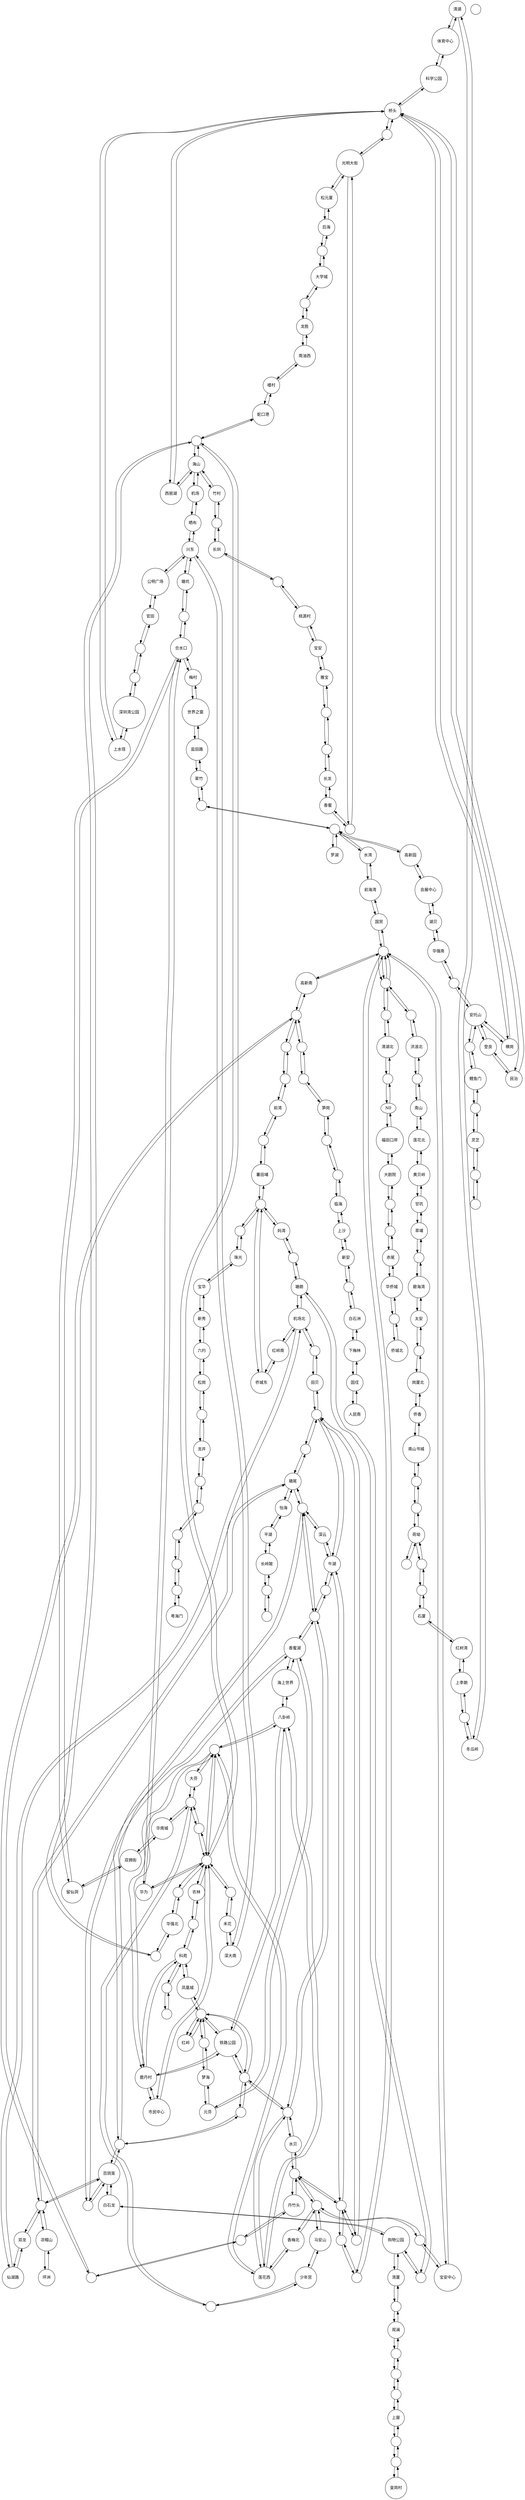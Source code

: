 digraph G {
N1 [shape=circle, label="清湖"];
N2 [shape=circle, label="机场"];
N3 [shape=circle, label="科苑"];
N4 [shape=circle, label="石厦"];
N5 [shape=circle, label="马安山"];
N6 [shape=circle, label="梅村"];
N7 [shape=circle, label="深云"];
N8 [shape=circle, label="体育中心"];
N9 [shape=circle, label="碧海湾"];
N10 [shape=circle, label="科学公园"];
N11 [shape=circle, label="宝安"];
N12 [shape=circle, label="海上世界"];
N13 [shape=circle, label="岗厦北"];
N14 [shape=circle, label="公明广场"];
N15 [shape=circle, label="白石洲"];
N16 [shape=circle, label="华南城"];
N17 [shape=circle, label="香梅北"];
N18 [shape=circle, label="莲花北"];
N19 [shape=circle, label="上屋"];
N20 [shape=circle, label="海山"];
N21 [shape=circle, label="后海"];
N22 [shape=circle, label="怡海"];
N23 [shape=circle, label="红岭南"];
N24 [shape=circle, label="水贝"];
N25 [shape=circle, label="冬瓜岭"];
N26 [shape=circle, label="机场北"];
N27 [shape=circle, label="田贝"];
N28 [shape=circle, label="笋岗"];
N29 [shape=circle, label="华为"];
N30 [shape=circle, label="农林"];
N31 [shape=circle, label="上沙"];
N32 [shape=circle, label="凉帽山"];
N33 [shape=circle, label="国贸"];
N34 [shape=circle, label="长岭陂"];
N35 [shape=circle, label="人民南"];
N36 [shape=circle, label="双拥街"];
N37 [shape=circle, label="香蜜"];
N38 [shape=circle, label="妈湾"];
N39 [shape=circle, label="百鸽笼"];
N40 [shape=circle, label="大剧院"];
N41 [shape=circle, label="竹村"];
N42 [shape=circle, label="登良"];
N43 [shape=circle, label="宝华"];
N44 [shape=circle, label="丹竹头"];
N45 [shape=circle, label="雅宝"];
N46 [shape=circle, label="蛇口港"];
N47 [shape=circle, label="高新南"];
N48 [shape=circle, label="民治"];
N49 [shape=circle, label="临海"];
N50 [shape=circle, label="甘坑"];
N51 [shape=circle, label="凤凰城"];
N52 [shape=circle, label="皇岗村"];
N53 [shape=circle, label="盐田路"];
N54 [shape=circle, label="龙井"];
N55 [shape=circle, label="荷坳"];
N56 [shape=circle, label="松岗"];
N57 [shape=circle, label="横岗"];
N58 [shape=circle, label="新安"];
N59 [shape=circle, label="上李朗"];
N60 [shape=circle, label="桥头"];
N61 [shape=circle, label="前海湾"];
N62 [shape=circle, label="塘朗"];
N63 [shape=circle, label="太安"];
N64 [shape=circle, label="楼村"];
N65 [shape=circle, label="粤海门"];
N66 [shape=circle, label="双龙"];
N67 [shape=circle, label="晒布"];
N68 [shape=circle, label="红树湾"];
N69 [shape=circle, label="塘尾"];
N70 [shape=circle, label="红岭"];
N71 [shape=circle, label="福田口岸"];
N72 [shape=circle, label="清湖北"];
N73 [shape=circle, label="龙胜"];
N74 [shape=circle, label="南山书城"];
N75 [shape=circle, label="薯田埔"];
N76 [shape=circle, label="长龙"];
N77 [shape=circle, label="铁路公园"];
N78 [shape=circle, label="会展中心"];
N79 [shape=circle, label="兴东"];
N80 [shape=circle, label="世界之窗"];
N81 [shape=circle, label="桃源村"];
N82 [shape=circle, label="水湾"];
N83 [shape=circle, label="大学城"];
N84 [shape=circle, label="南油西"];
N85 [shape=circle, label="深大南"];
N86 [shape=circle, label="华侨城"];
N87 [shape=circle, label="松元厦"];
N88 [shape=circle, label="梦海"];
N89 [shape=circle, label="赤尾"];
N90 [shape=circle, label="观澜"];
N91 [shape=circle, label="仙湖路"];
N92 [shape=circle, label="翠竹"];
N93 [shape=circle, label="珠光"];
N94 [shape=circle, label="大芬"];
N95 [shape=circle, label="莲花西"];
N96 [shape=circle, label="少年宫"];
N97 [shape=circle, label="下梅林"];
N98 [shape=circle, label="禾花"];
N99 [shape=circle, label="侨城东"];
N100 [shape=circle, label="草埔"];
N101 [shape=circle, label="光明大街"];
N102 [shape=circle, label="前湾"];
N103 [shape=circle, label="上水径"];
N104 [shape=circle, label="鲤鱼门"];
N105 [shape=circle, label="坪洲"];
N106 [shape=circle, label="罗湖"];
N107 [shape=circle, label="西丽湖"];
N108 [shape=circle, label="南山"];
N109 [shape=circle, label="官田"];
N110 [shape=circle, label="高新园"];
N111 [shape=circle, label="留仙洞"];
N112 [shape=circle, label="侨香"];
N113 [shape=circle, label="合水口"];
N114 [shape=circle, label="安托山"];
N115 [shape=circle, label="宝安中心"];
N116 [shape=circle, label="白石龙"];
N117 [shape=circle, label="湖贝"];
N118 [shape=circle, label="洪浪北"];
N119 [shape=circle, label="元芬"];
N120 [shape=circle, label="华强南"];
N121 [shape=circle, label="灵芝"];
N122 [shape=circle, label="固戍"];
N123 [shape=circle, label="平湖"];
N124 [shape=circle, label="鹿丹村"];
N125 [shape=circle, label="购物公园"];
N126 [shape=circle, label="黄贝岭"];
N127 [shape=circle, label="长圳"];
N128 [shape=circle, label="湾厦"];
N129 [shape=circle, label="新秀"];
N130 [shape=circle, label="六约"];
N131 [shape=circle, label="塘坑"];
N132 [shape=circle, label="侨城北"];
N133 [shape=circle, label="牛湖"];
N134 [shape=circle, label="八卦岭"];
N135 [shape=circle, label="市民中心"];
N136 [shape=circle, label="香蜜湖"];
N137 [shape=circle, label="华强北"];
N138 [shape=circle, label="深圳湾公园"];
N139 [shape=circle, label=""];
N140 [shape=circle, label=""];
N141 [shape=circle, label=""];
N142 [shape=circle, label=""];
N143 [shape=circle, label=""];
N144 [shape=circle, label=""];
N145 [shape=circle, label=""];
N146 [shape=circle, label=""];
N147 [shape=circle, label=""];
N148 [shape=circle, label=""];
N149 [shape=circle, label=""];
N150 [shape=circle, label=""];
N151 [shape=circle, label=""];
N152 [shape=circle, label=""];
N153 [shape=circle, label=""];
N154 [shape=circle, label=""];
N155 [shape=circle, label=""];
N156 [shape=circle, label=""];
N157 [shape=circle, label=""];
N158 [shape=circle, label=""];
N159 [shape=circle, label=""];
N160 [shape=circle, label=""];
N161 [shape=circle, label=""];
N162 [shape=circle, label=""];
N163 [shape=circle, label=""];
N164 [shape=circle, label=""];
N165 [shape=circle, label=""];
N166 [shape=circle, label=""];
N167 [shape=circle, label=""];
N168 [shape=circle, label=""];
N169 [shape=circle, label=""];
N170 [shape=circle, label=""];
N171 [shape=circle, label=""];
N172 [shape=circle, label=""];
N173 [shape=circle, label=""];
N174 [shape=circle, label=""];
N175 [shape=circle, label=""];
N176 [shape=circle, label=""];
N177 [shape=circle, label=""];
N178 [shape=circle, label=""];
N179 [shape=circle, label=""];
N180 [shape=circle, label=""];
N181 [shape=circle, label=""];
N182 [shape=circle, label=""];
N183 [shape=circle, label=""];
N184 [shape=circle, label=""];
N185 [shape=circle, label=""];
N186 [shape=circle, label=""];
N187 [shape=circle, label=""];
N188 [shape=circle, label=""];
N189 [shape=circle, label=""];
N190 [shape=circle, label=""];
N191 [shape=circle, label=""];
N192 [shape=circle, label=""];
N193 [shape=circle, label=""];
N194 [shape=circle, label=""];
N195 [shape=circle, label=""];
N196 [shape=circle, label=""];
N197 [shape=circle, label=""];
N198 [shape=circle, label=""];
N199 [shape=circle, label=""];
N200 [shape=circle, label=""];
N201 [shape=circle, label=""];
N202 [shape=circle, label=""];
N203 [shape=circle, label=""];
N204 [shape=circle, label=""];
N205 [shape=circle, label=""];
N206 [shape=circle, label=""];
N207 [shape=circle, label=""];
N208 [shape=circle, label=""];
N209 [shape=circle, label=""];
N210 [shape=circle, label=""];
N211 [shape=circle, label=""];
N212 [shape=circle, label=""];
N213 [shape=circle, label=""];
N214 [shape=circle, label=""];
N215 [shape=circle, label=""];
N216 [shape=circle, label=""];
N217 [shape=circle, label=""];
N218 [shape=circle, label=""];
N219 [shape=circle, label=""];
N220 [shape=circle, label=""];
N221 [shape=circle, label=""];
N222 [shape=circle, label=""];
N223 [shape=circle, label=""];
N224 [shape=circle, label=""];
N225 [shape=circle, label=""];
N226 [shape=circle, label=""];
N227 [shape=circle, label=""];
N228 [shape=circle, label=""];
N229 [shape=circle, label=""];
N230 [shape=circle, label=""];
N231 [shape=circle, label=""];
N232 [shape=circle, label=""];
N233 [shape=circle, label=""];
N234 [shape=circle, label=""];
N235 [shape=circle, label=""];
N236 [shape=circle, label=""];
N0->N146;
N0->N71;
N1->N25;
N1->N8;
N2->N67;
N2->N20;
N3->N51;
N3->N164;
N3->N124;
N3->N139;
N4->N204;
N4->N68;
N5->N232;
N5->N96;
N6->N113;
N6->N80;
N7->N227;
N7->N133;
N8->N1;
N8->N10;
N9->N195;
N9->N63;
N10->N8;
N10->N60;
N11->N81;
N11->N45;
N12->N136;
N12->N134;
N13->N231;
N13->N112;
N14->N109;
N14->N79;
N15->N97;
N15->N217;
N16->N184;
N16->N36;
N17->N95;
N17->N232;
N18->N108;
N18->N126;
N19->N230;
N19->N158;
N20->N107;
N20->N150;
N20->N2;
N20->N41;
N21->N192;
N21->N87;
N22->N123;
N22->N69;
N23->N99;
N23->N26;
N24->N216;
N24->N234;
N25->N219;
N25->N1;
N26->N62;
N26->N223;
N26->N23;
N26->N91;
N27->N223;
N27->N220;
N28->N176;
N28->N140;
N29->N200;
N29->N113;
N30->N164;
N30->N200;
N31->N58;
N31->N49;
N32->N182;
N32->N105;
N33->N61;
N33->N177;
N34->N218;
N34->N123;
N35->N122;
N36->N16;
N36->N111;
N37->N76;
N37->N170;
N38->N189;
N38->N159;
N39->N116;
N39->N157;
N39->N183;
N39->N182;
N40->N71;
N40->N196;
N41->N20;
N41->N156;
N42->N48;
N42->N114;
N43->N129;
N43->N93;
N44->N193;
N44->N216;
N45->N11;
N45->N160;
N46->N150;
N46->N64;
N47->N177;
N47->N211;
N48->N60;
N48->N42;
N49->N31;
N49->N161;
N50->N126;
N50->N100;
N51->N172;
N51->N3;
N52->N235;
N53->N80;
N53->N92;
N54->N171;
N54->N194;
N55->N175;
N55->N191;
N55->N199;
N56->N194;
N56->N130;
N57->N114;
N57->N60;
N58->N217;
N58->N31;
N59->N68;
N59->N219;
N60->N10;
N60->N107;
N60->N224;
N60->N48;
N60->N57;
N60->N103;
N61->N82;
N61->N33;
N62->N26;
N62->N159;
N62->N167;
N63->N9;
N63->N231;
N64->N46;
N64->N84;
N65->N205;
N66->N91;
N66->N182;
N67->N79;
N67->N2;
N68->N4;
N68->N59;
N69->N22;
N69->N179;
N69->N182;
N69->N227;
N70->N172;
N70->N172;
N71->N0;
N71->N40;
N72->N152;
N72->N146;
N73->N84;
N73->N233;
N74->N112;
N74->N143;
N75->N174;
N75->N189;
N76->N180;
N76->N37;
N77->N172;
N77->N134;
N77->N124;
N77->N181;
N78->N117;
N78->N110;
N79->N131;
N79->N67;
N79->N14;
N79->N85;
N80->N6;
N80->N53;
N81->N221;
N81->N11;
N82->N185;
N82->N61;
N83->N233;
N83->N192;
N84->N64;
N84->N73;
N85->N79;
N85->N98;
N86->N89;
N86->N203;
N87->N21;
N87->N101;
N88->N119;
N88->N197;
N89->N144;
N89->N86;
N90->N169;
N90->N142;
N91->N26;
N91->N66;
N92->N53;
N92->N147;
N93->N43;
N93->N166;
N94->N206;
N94->N184;
N95->N134;
N95->N17;
N95->N234;
N95->N206;
N96->N5;
N96->N222;
N97->N122;
N97->N15;
N98->N85;
N98->N173;
N99->N189;
N99->N23;
N100->N50;
N100->N195;
N101->N87;
N101->N170;
N101->N224;
N102->N190;
N102->N174;
N103->N60;
N103->N138;
N104->N212;
N104->N201;
N105->N32;
N106->N185;
N107->N60;
N107->N20;
N108->N229;
N108->N18;
N109->N168;
N109->N14;
N110->N78;
N110->N185;
N111->N36;
N111->N113;
N112->N13;
N112->N74;
N113->N29;
N113->N6;
N113->N111;
N113->N207;
N114->N42;
N114->N213;
N114->N201;
N114->N57;
N115->N145;
N115->N177;
N116->N125;
N116->N39;
N117->N120;
N117->N78;
N118->N187;
N118->N229;
N119->N136;
N119->N88;
N120->N213;
N120->N117;
N121->N151;
N121->N212;
N122->N35;
N122->N97;
N123->N34;
N123->N22;
N124->N206;
N124->N3;
N124->N135;
N124->N77;
N125->N167;
N125->N128;
N125->N116;
N126->N18;
N126->N50;
N127->N156;
N127->N221;
N128->N142;
N128->N125;
N129->N130;
N129->N43;
N130->N56;
N130->N129;
N131->N207;
N131->N79;
N132->N203;
N133->N220;
N133->N178;
N133->N7;
N133->N148;
N134->N77;
N134->N95;
N134->N12;
N134->N206;
N135->N200;
N135->N124;
N136->N153;
N136->N119;
N136->N157;
N136->N12;
N137->N165;
N137->N228;
N138->N103;
N138->N155;
N139->N3;
N139->N186;
N140->N28;
N140->N208;
N141->N151;
N142->N90;
N142->N128;
N143->N74;
N143->N199;
N144->N196;
N144->N89;
N145->N232;
N145->N115;
N146->N72;
N146->N0;
N147->N92;
N147->N185;
N148->N154;
N148->N216;
N148->N133;
N148->N188;
N149->N188;
N149->N177;
N150->N20;
N150->N200;
N150->N228;
N150->N46;
N151->N141;
N151->N121;
N152->N209;
N152->N72;
N153->N178;
N153->N136;
N153->N227;
N153->N234;
N154->N220;
N154->N148;
N155->N138;
N155->N168;
N156->N41;
N156->N127;
N157->N39;
N157->N136;
N158->N19;
N158->N202;
N159->N38;
N159->N62;
N160->N180;
N160->N45;
N161->N49;
N161->N176;
N162->N218;
N163->N205;
N163->N214;
N164->N3;
N164->N30;
N165->N200;
N165->N137;
N166->N93;
N166->N189;
N167->N62;
N167->N125;
N168->N155;
N168->N109;
N169->N202;
N169->N90;
N170->N37;
N170->N101;
N171->N225;
N171->N54;
N172->N181;
N172->N70;
N172->N197;
N172->N51;
N172->N70;
N172->N77;
N173->N98;
N173->N200;
N174->N102;
N174->N75;
N175->N55;
N176->N161;
N176->N28;
N177->N149;
N177->N209;
N177->N33;
N177->N47;
N177->N115;
N177->N209;
N178->N133;
N178->N153;
N179->N69;
N179->N220;
N180->N160;
N180->N76;
N181->N234;
N181->N172;
N181->N77;
N181->N210;
N182->N66;
N182->N69;
N182->N39;
N182->N32;
N183->N227;
N183->N210;
N183->N39;
N184->N222;
N184->N226;
N184->N94;
N184->N16;
N185->N147;
N185->N106;
N185->N110;
N185->N82;
N186->N139;
N187->N209;
N187->N118;
N188->N148;
N188->N149;
N189->N75;
N189->N38;
N189->N166;
N189->N99;
N190->N215;
N190->N102;
N191->N55;
N191->N204;
N192->N83;
N192->N21;
N193->N198;
N193->N44;
N194->N54;
N194->N56;
N195->N100;
N195->N9;
N196->N40;
N196->N144;
N197->N88;
N197->N172;
N198->N211;
N198->N193;
N199->N143;
N199->N55;
N200->N150;
N200->N206;
N200->N226;
N200->N165;
N200->N30;
N200->N29;
N200->N173;
N200->N135;
N201->N104;
N201->N114;
N202->N158;
N202->N169;
N203->N86;
N203->N132;
N204->N191;
N204->N4;
N205->N65;
N205->N163;
N206->N200;
N206->N95;
N206->N124;
N206->N134;
N206->N94;
N207->N113;
N207->N131;
N208->N140;
N208->N211;
N209->N177;
N209->N187;
N209->N177;
N209->N152;
N210->N181;
N210->N183;
N211->N208;
N211->N198;
N211->N47;
N211->N215;
N212->N121;
N212->N104;
N213->N114;
N213->N120;
N214->N163;
N214->N225;
N215->N211;
N215->N190;
N216->N44;
N216->N24;
N216->N148;
N216->N232;
N217->N15;
N217->N58;
N218->N162;
N218->N34;
N219->N59;
N219->N25;
N220->N179;
N220->N154;
N220->N27;
N220->N133;
N221->N127;
N221->N81;
N222->N96;
N222->N184;
N223->N26;
N223->N27;
N224->N101;
N224->N60;
N225->N214;
N225->N171;
N226->N184;
N226->N200;
N227->N183;
N227->N7;
N227->N69;
N227->N153;
N228->N137;
N228->N150;
N229->N118;
N229->N108;
N230->N235;
N230->N19;
N231->N63;
N231->N13;
N232->N216;
N232->N5;
N232->N17;
N232->N145;
N233->N73;
N233->N83;
N234->N24;
N234->N181;
N234->N153;
N234->N95;
N235->N52;
N235->N230;
}
